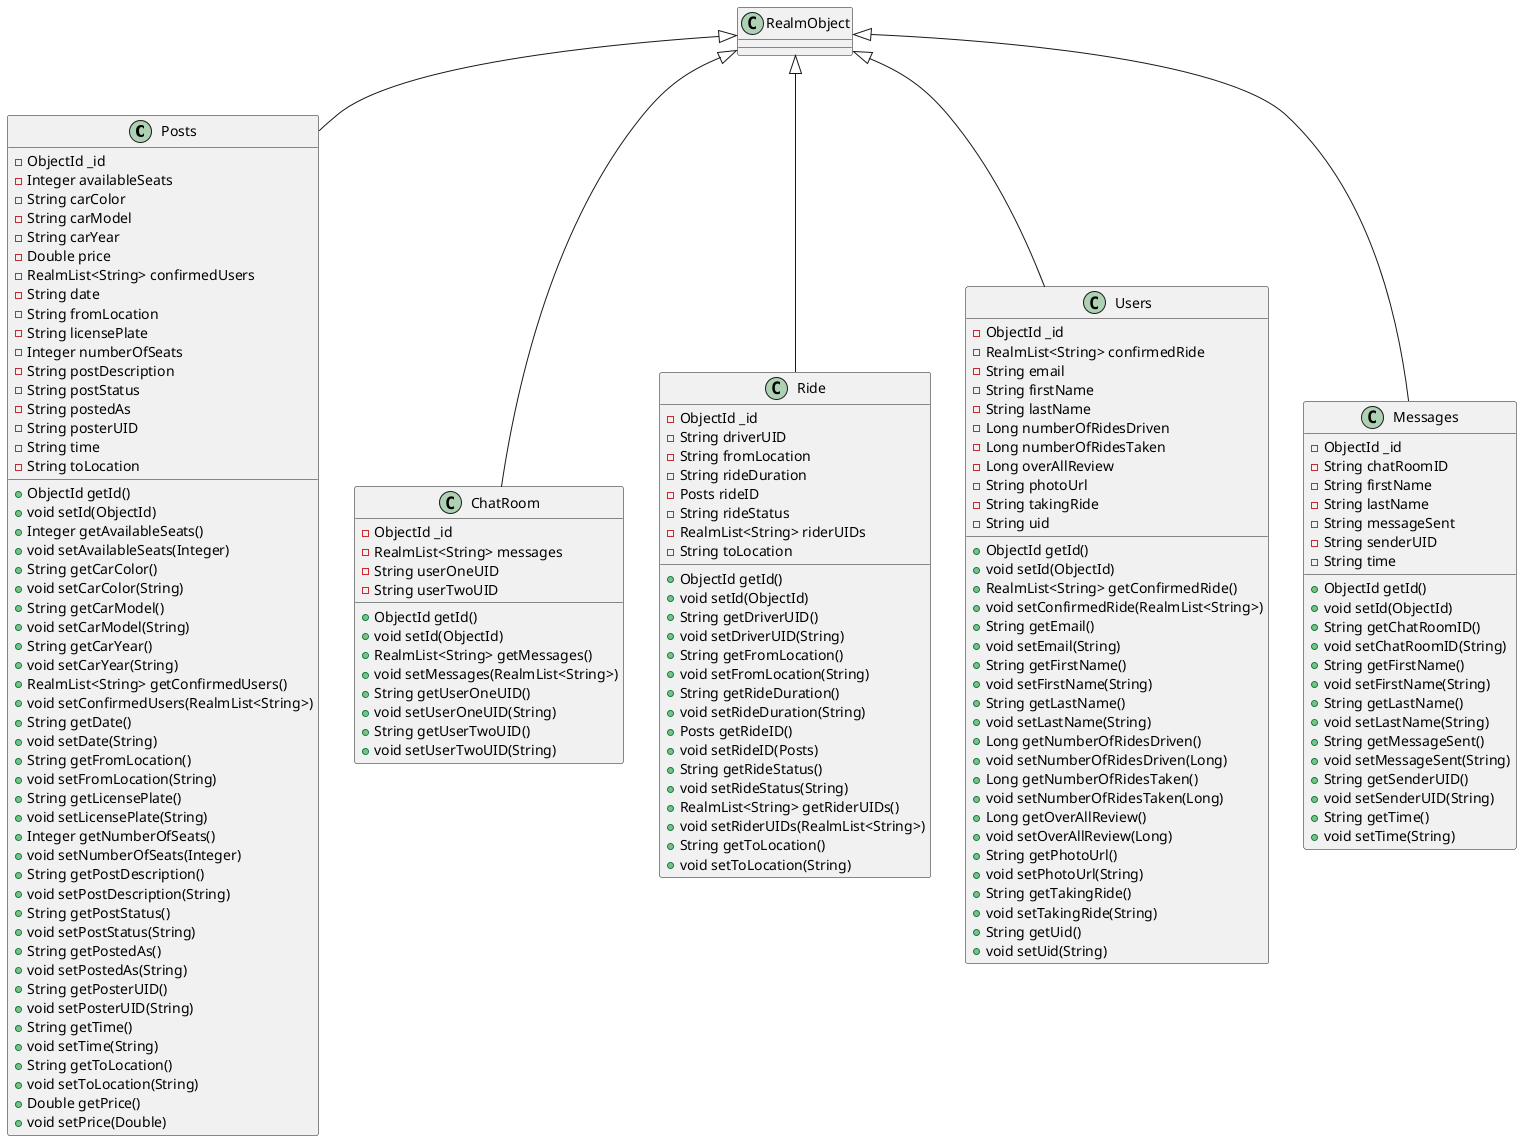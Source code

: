 @startuml
class Posts {
- ObjectId _id
- Integer availableSeats
- String carColor
- String carModel
- String carYear
- Double price
- RealmList<String> confirmedUsers
- String date
- String fromLocation
- String licensePlate
- Integer numberOfSeats
- String postDescription
- String postStatus
- String postedAs
- String posterUID
- String time
- String toLocation
+ ObjectId getId()
+ void setId(ObjectId)
+ Integer getAvailableSeats()
+ void setAvailableSeats(Integer)
+ String getCarColor()
+ void setCarColor(String)
+ String getCarModel()
+ void setCarModel(String)
+ String getCarYear()
+ void setCarYear(String)
+ RealmList<String> getConfirmedUsers()
+ void setConfirmedUsers(RealmList<String>)
+ String getDate()
+ void setDate(String)
+ String getFromLocation()
+ void setFromLocation(String)
+ String getLicensePlate()
+ void setLicensePlate(String)
+ Integer getNumberOfSeats()
+ void setNumberOfSeats(Integer)
+ String getPostDescription()
+ void setPostDescription(String)
+ String getPostStatus()
+ void setPostStatus(String)
+ String getPostedAs()
+ void setPostedAs(String)
+ String getPosterUID()
+ void setPosterUID(String)
+ String getTime()
+ void setTime(String)
+ String getToLocation()
+ void setToLocation(String)
+ Double getPrice()
+ void setPrice(Double)
}
class ChatRoom {
- ObjectId _id
- RealmList<String> messages
- String userOneUID
- String userTwoUID
+ ObjectId getId()
+ void setId(ObjectId)
+ RealmList<String> getMessages()
+ void setMessages(RealmList<String>)
+ String getUserOneUID()
+ void setUserOneUID(String)
+ String getUserTwoUID()
+ void setUserTwoUID(String)
}
class Ride {
- ObjectId _id
- String driverUID
- String fromLocation
- String rideDuration
- Posts rideID
- String rideStatus
- RealmList<String> riderUIDs
- String toLocation
+ ObjectId getId()
+ void setId(ObjectId)
+ String getDriverUID()
+ void setDriverUID(String)
+ String getFromLocation()
+ void setFromLocation(String)
+ String getRideDuration()
+ void setRideDuration(String)
+ Posts getRideID()
+ void setRideID(Posts)
+ String getRideStatus()
+ void setRideStatus(String)
+ RealmList<String> getRiderUIDs()
+ void setRiderUIDs(RealmList<String>)
+ String getToLocation()
+ void setToLocation(String)
}
class Users {
- ObjectId _id
- RealmList<String> confirmedRide
- String email
- String firstName
- String lastName
- Long numberOfRidesDriven
- Long numberOfRidesTaken
- Long overAllReview
- String photoUrl
- String takingRide
- String uid
+ ObjectId getId()
+ void setId(ObjectId)
+ RealmList<String> getConfirmedRide()
+ void setConfirmedRide(RealmList<String>)
+ String getEmail()
+ void setEmail(String)
+ String getFirstName()
+ void setFirstName(String)
+ String getLastName()
+ void setLastName(String)
+ Long getNumberOfRidesDriven()
+ void setNumberOfRidesDriven(Long)
+ Long getNumberOfRidesTaken()
+ void setNumberOfRidesTaken(Long)
+ Long getOverAllReview()
+ void setOverAllReview(Long)
+ String getPhotoUrl()
+ void setPhotoUrl(String)
+ String getTakingRide()
+ void setTakingRide(String)
+ String getUid()
+ void setUid(String)
}
class Messages {
- ObjectId _id
- String chatRoomID
- String firstName
- String lastName
- String messageSent
- String senderUID
- String time
+ ObjectId getId()
+ void setId(ObjectId)
+ String getChatRoomID()
+ void setChatRoomID(String)
+ String getFirstName()
+ void setFirstName(String)
+ String getLastName()
+ void setLastName(String)
+ String getMessageSent()
+ void setMessageSent(String)
+ String getSenderUID()
+ void setSenderUID(String)
+ String getTime()
+ void setTime(String)
}


RealmObject <|-- Posts
RealmObject <|-- ChatRoom
RealmObject <|-- Ride
RealmObject <|-- Users
RealmObject <|-- Messages
@enduml